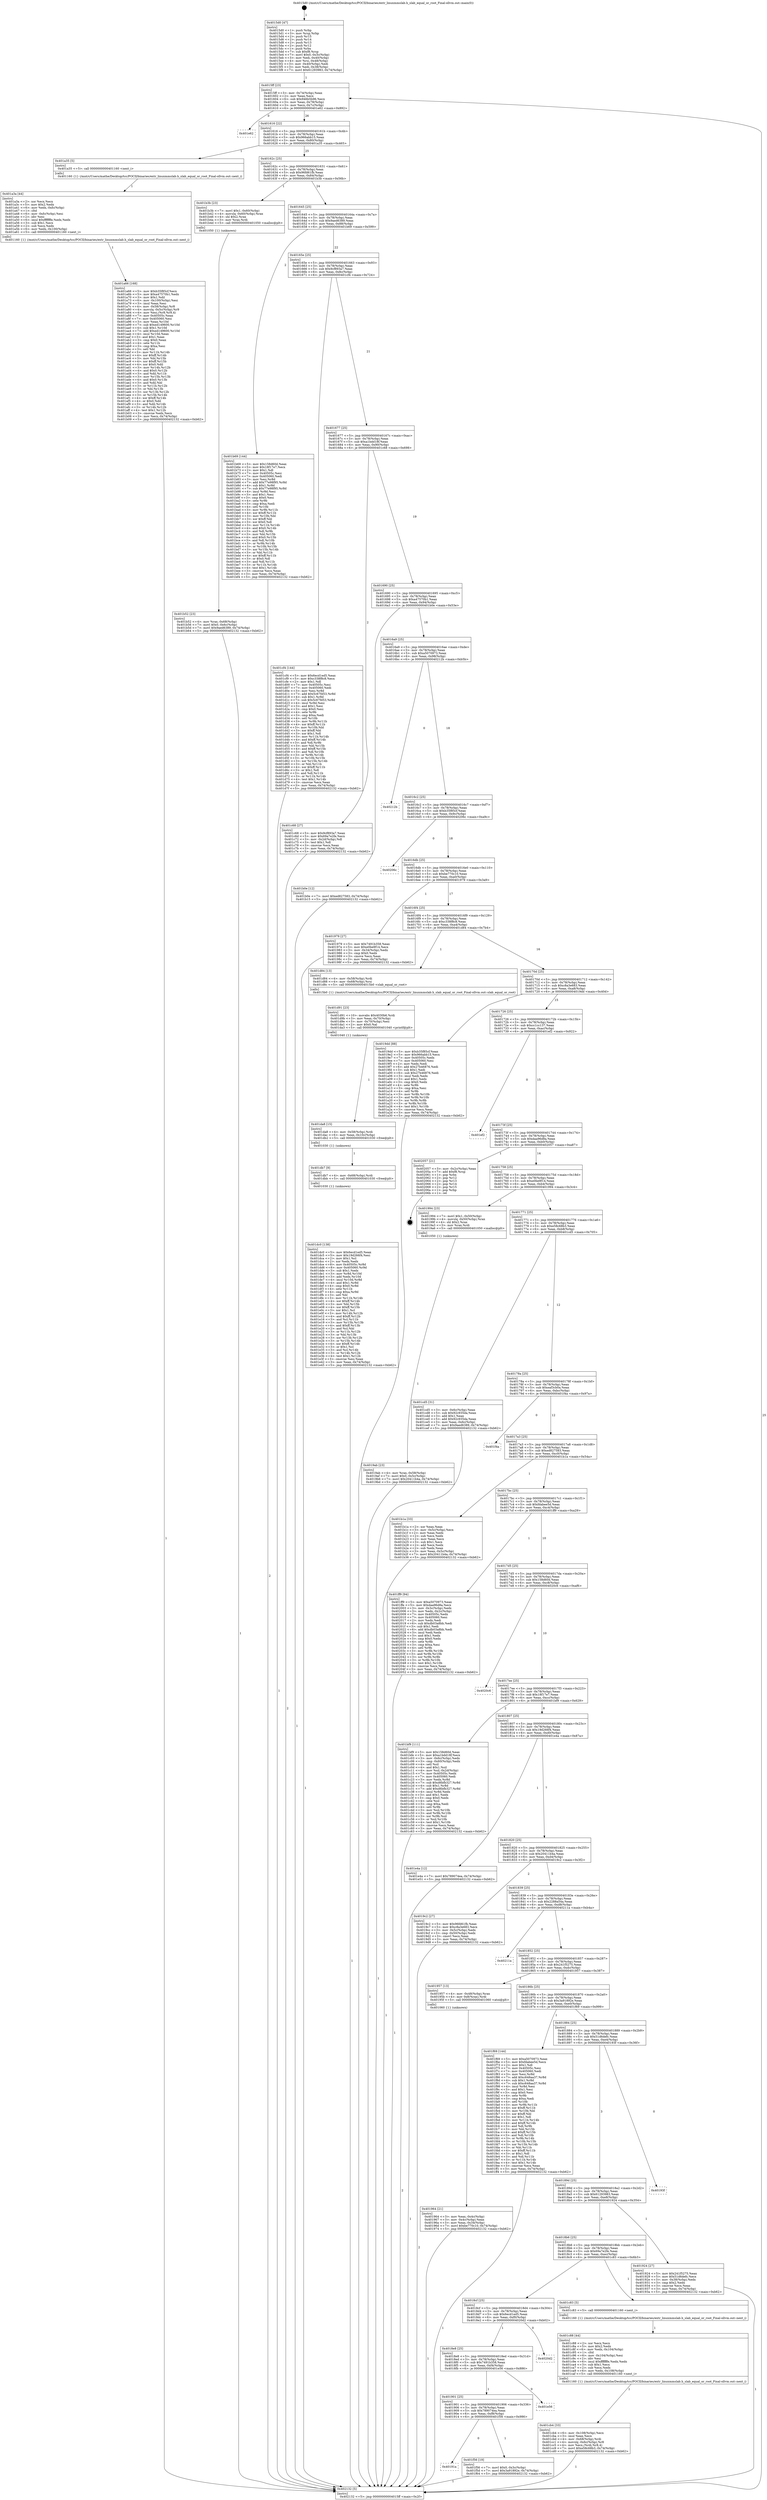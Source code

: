 digraph "0x4015d0" {
  label = "0x4015d0 (/mnt/c/Users/mathe/Desktop/tcc/POCII/binaries/extr_linuxmmslab.h_slab_equal_or_root_Final-ollvm.out::main(0))"
  labelloc = "t"
  node[shape=record]

  Entry [label="",width=0.3,height=0.3,shape=circle,fillcolor=black,style=filled]
  "0x4015ff" [label="{
     0x4015ff [23]\l
     | [instrs]\l
     &nbsp;&nbsp;0x4015ff \<+3\>: mov -0x74(%rbp),%eax\l
     &nbsp;&nbsp;0x401602 \<+2\>: mov %eax,%ecx\l
     &nbsp;&nbsp;0x401604 \<+6\>: sub $0x946b5b96,%ecx\l
     &nbsp;&nbsp;0x40160a \<+3\>: mov %eax,-0x78(%rbp)\l
     &nbsp;&nbsp;0x40160d \<+3\>: mov %ecx,-0x7c(%rbp)\l
     &nbsp;&nbsp;0x401610 \<+6\>: je 0000000000401e62 \<main+0x892\>\l
  }"]
  "0x401e62" [label="{
     0x401e62\l
  }", style=dashed]
  "0x401616" [label="{
     0x401616 [22]\l
     | [instrs]\l
     &nbsp;&nbsp;0x401616 \<+5\>: jmp 000000000040161b \<main+0x4b\>\l
     &nbsp;&nbsp;0x40161b \<+3\>: mov -0x78(%rbp),%eax\l
     &nbsp;&nbsp;0x40161e \<+5\>: sub $0x966abb15,%eax\l
     &nbsp;&nbsp;0x401623 \<+3\>: mov %eax,-0x80(%rbp)\l
     &nbsp;&nbsp;0x401626 \<+6\>: je 0000000000401a35 \<main+0x465\>\l
  }"]
  Exit [label="",width=0.3,height=0.3,shape=circle,fillcolor=black,style=filled,peripheries=2]
  "0x401a35" [label="{
     0x401a35 [5]\l
     | [instrs]\l
     &nbsp;&nbsp;0x401a35 \<+5\>: call 0000000000401160 \<next_i\>\l
     | [calls]\l
     &nbsp;&nbsp;0x401160 \{1\} (/mnt/c/Users/mathe/Desktop/tcc/POCII/binaries/extr_linuxmmslab.h_slab_equal_or_root_Final-ollvm.out::next_i)\l
  }"]
  "0x40162c" [label="{
     0x40162c [25]\l
     | [instrs]\l
     &nbsp;&nbsp;0x40162c \<+5\>: jmp 0000000000401631 \<main+0x61\>\l
     &nbsp;&nbsp;0x401631 \<+3\>: mov -0x78(%rbp),%eax\l
     &nbsp;&nbsp;0x401634 \<+5\>: sub $0x96fd61fb,%eax\l
     &nbsp;&nbsp;0x401639 \<+6\>: mov %eax,-0x84(%rbp)\l
     &nbsp;&nbsp;0x40163f \<+6\>: je 0000000000401b3b \<main+0x56b\>\l
  }"]
  "0x40191a" [label="{
     0x40191a\l
  }", style=dashed]
  "0x401b3b" [label="{
     0x401b3b [23]\l
     | [instrs]\l
     &nbsp;&nbsp;0x401b3b \<+7\>: movl $0x1,-0x60(%rbp)\l
     &nbsp;&nbsp;0x401b42 \<+4\>: movslq -0x60(%rbp),%rax\l
     &nbsp;&nbsp;0x401b46 \<+4\>: shl $0x2,%rax\l
     &nbsp;&nbsp;0x401b4a \<+3\>: mov %rax,%rdi\l
     &nbsp;&nbsp;0x401b4d \<+5\>: call 0000000000401050 \<malloc@plt\>\l
     | [calls]\l
     &nbsp;&nbsp;0x401050 \{1\} (unknown)\l
  }"]
  "0x401645" [label="{
     0x401645 [25]\l
     | [instrs]\l
     &nbsp;&nbsp;0x401645 \<+5\>: jmp 000000000040164a \<main+0x7a\>\l
     &nbsp;&nbsp;0x40164a \<+3\>: mov -0x78(%rbp),%eax\l
     &nbsp;&nbsp;0x40164d \<+5\>: sub $0x9aed6389,%eax\l
     &nbsp;&nbsp;0x401652 \<+6\>: mov %eax,-0x88(%rbp)\l
     &nbsp;&nbsp;0x401658 \<+6\>: je 0000000000401b69 \<main+0x599\>\l
  }"]
  "0x401f56" [label="{
     0x401f56 [19]\l
     | [instrs]\l
     &nbsp;&nbsp;0x401f56 \<+7\>: movl $0x0,-0x3c(%rbp)\l
     &nbsp;&nbsp;0x401f5d \<+7\>: movl $0x3a91892e,-0x74(%rbp)\l
     &nbsp;&nbsp;0x401f64 \<+5\>: jmp 0000000000402132 \<main+0xb62\>\l
  }"]
  "0x401b69" [label="{
     0x401b69 [144]\l
     | [instrs]\l
     &nbsp;&nbsp;0x401b69 \<+5\>: mov $0x158d60d,%eax\l
     &nbsp;&nbsp;0x401b6e \<+5\>: mov $0x18f17e7,%ecx\l
     &nbsp;&nbsp;0x401b73 \<+2\>: mov $0x1,%dl\l
     &nbsp;&nbsp;0x401b75 \<+7\>: mov 0x40505c,%esi\l
     &nbsp;&nbsp;0x401b7c \<+7\>: mov 0x405060,%edi\l
     &nbsp;&nbsp;0x401b83 \<+3\>: mov %esi,%r8d\l
     &nbsp;&nbsp;0x401b86 \<+7\>: add $0x77e98f95,%r8d\l
     &nbsp;&nbsp;0x401b8d \<+4\>: sub $0x1,%r8d\l
     &nbsp;&nbsp;0x401b91 \<+7\>: sub $0x77e98f95,%r8d\l
     &nbsp;&nbsp;0x401b98 \<+4\>: imul %r8d,%esi\l
     &nbsp;&nbsp;0x401b9c \<+3\>: and $0x1,%esi\l
     &nbsp;&nbsp;0x401b9f \<+3\>: cmp $0x0,%esi\l
     &nbsp;&nbsp;0x401ba2 \<+4\>: sete %r9b\l
     &nbsp;&nbsp;0x401ba6 \<+3\>: cmp $0xa,%edi\l
     &nbsp;&nbsp;0x401ba9 \<+4\>: setl %r10b\l
     &nbsp;&nbsp;0x401bad \<+3\>: mov %r9b,%r11b\l
     &nbsp;&nbsp;0x401bb0 \<+4\>: xor $0xff,%r11b\l
     &nbsp;&nbsp;0x401bb4 \<+3\>: mov %r10b,%bl\l
     &nbsp;&nbsp;0x401bb7 \<+3\>: xor $0xff,%bl\l
     &nbsp;&nbsp;0x401bba \<+3\>: xor $0x0,%dl\l
     &nbsp;&nbsp;0x401bbd \<+3\>: mov %r11b,%r14b\l
     &nbsp;&nbsp;0x401bc0 \<+4\>: and $0x0,%r14b\l
     &nbsp;&nbsp;0x401bc4 \<+3\>: and %dl,%r9b\l
     &nbsp;&nbsp;0x401bc7 \<+3\>: mov %bl,%r15b\l
     &nbsp;&nbsp;0x401bca \<+4\>: and $0x0,%r15b\l
     &nbsp;&nbsp;0x401bce \<+3\>: and %dl,%r10b\l
     &nbsp;&nbsp;0x401bd1 \<+3\>: or %r9b,%r14b\l
     &nbsp;&nbsp;0x401bd4 \<+3\>: or %r10b,%r15b\l
     &nbsp;&nbsp;0x401bd7 \<+3\>: xor %r15b,%r14b\l
     &nbsp;&nbsp;0x401bda \<+3\>: or %bl,%r11b\l
     &nbsp;&nbsp;0x401bdd \<+4\>: xor $0xff,%r11b\l
     &nbsp;&nbsp;0x401be1 \<+3\>: or $0x0,%dl\l
     &nbsp;&nbsp;0x401be4 \<+3\>: and %dl,%r11b\l
     &nbsp;&nbsp;0x401be7 \<+3\>: or %r11b,%r14b\l
     &nbsp;&nbsp;0x401bea \<+4\>: test $0x1,%r14b\l
     &nbsp;&nbsp;0x401bee \<+3\>: cmovne %ecx,%eax\l
     &nbsp;&nbsp;0x401bf1 \<+3\>: mov %eax,-0x74(%rbp)\l
     &nbsp;&nbsp;0x401bf4 \<+5\>: jmp 0000000000402132 \<main+0xb62\>\l
  }"]
  "0x40165e" [label="{
     0x40165e [25]\l
     | [instrs]\l
     &nbsp;&nbsp;0x40165e \<+5\>: jmp 0000000000401663 \<main+0x93\>\l
     &nbsp;&nbsp;0x401663 \<+3\>: mov -0x78(%rbp),%eax\l
     &nbsp;&nbsp;0x401666 \<+5\>: sub $0x9cf893a7,%eax\l
     &nbsp;&nbsp;0x40166b \<+6\>: mov %eax,-0x8c(%rbp)\l
     &nbsp;&nbsp;0x401671 \<+6\>: je 0000000000401cf4 \<main+0x724\>\l
  }"]
  "0x401901" [label="{
     0x401901 [25]\l
     | [instrs]\l
     &nbsp;&nbsp;0x401901 \<+5\>: jmp 0000000000401906 \<main+0x336\>\l
     &nbsp;&nbsp;0x401906 \<+3\>: mov -0x78(%rbp),%eax\l
     &nbsp;&nbsp;0x401909 \<+5\>: sub $0x789074ea,%eax\l
     &nbsp;&nbsp;0x40190e \<+6\>: mov %eax,-0xf8(%rbp)\l
     &nbsp;&nbsp;0x401914 \<+6\>: je 0000000000401f56 \<main+0x986\>\l
  }"]
  "0x401cf4" [label="{
     0x401cf4 [144]\l
     | [instrs]\l
     &nbsp;&nbsp;0x401cf4 \<+5\>: mov $0x6ecd1ed5,%eax\l
     &nbsp;&nbsp;0x401cf9 \<+5\>: mov $0xc338f8c8,%ecx\l
     &nbsp;&nbsp;0x401cfe \<+2\>: mov $0x1,%dl\l
     &nbsp;&nbsp;0x401d00 \<+7\>: mov 0x40505c,%esi\l
     &nbsp;&nbsp;0x401d07 \<+7\>: mov 0x405060,%edi\l
     &nbsp;&nbsp;0x401d0e \<+3\>: mov %esi,%r8d\l
     &nbsp;&nbsp;0x401d11 \<+7\>: add $0x5c67fd53,%r8d\l
     &nbsp;&nbsp;0x401d18 \<+4\>: sub $0x1,%r8d\l
     &nbsp;&nbsp;0x401d1c \<+7\>: sub $0x5c67fd53,%r8d\l
     &nbsp;&nbsp;0x401d23 \<+4\>: imul %r8d,%esi\l
     &nbsp;&nbsp;0x401d27 \<+3\>: and $0x1,%esi\l
     &nbsp;&nbsp;0x401d2a \<+3\>: cmp $0x0,%esi\l
     &nbsp;&nbsp;0x401d2d \<+4\>: sete %r9b\l
     &nbsp;&nbsp;0x401d31 \<+3\>: cmp $0xa,%edi\l
     &nbsp;&nbsp;0x401d34 \<+4\>: setl %r10b\l
     &nbsp;&nbsp;0x401d38 \<+3\>: mov %r9b,%r11b\l
     &nbsp;&nbsp;0x401d3b \<+4\>: xor $0xff,%r11b\l
     &nbsp;&nbsp;0x401d3f \<+3\>: mov %r10b,%bl\l
     &nbsp;&nbsp;0x401d42 \<+3\>: xor $0xff,%bl\l
     &nbsp;&nbsp;0x401d45 \<+3\>: xor $0x1,%dl\l
     &nbsp;&nbsp;0x401d48 \<+3\>: mov %r11b,%r14b\l
     &nbsp;&nbsp;0x401d4b \<+4\>: and $0xff,%r14b\l
     &nbsp;&nbsp;0x401d4f \<+3\>: and %dl,%r9b\l
     &nbsp;&nbsp;0x401d52 \<+3\>: mov %bl,%r15b\l
     &nbsp;&nbsp;0x401d55 \<+4\>: and $0xff,%r15b\l
     &nbsp;&nbsp;0x401d59 \<+3\>: and %dl,%r10b\l
     &nbsp;&nbsp;0x401d5c \<+3\>: or %r9b,%r14b\l
     &nbsp;&nbsp;0x401d5f \<+3\>: or %r10b,%r15b\l
     &nbsp;&nbsp;0x401d62 \<+3\>: xor %r15b,%r14b\l
     &nbsp;&nbsp;0x401d65 \<+3\>: or %bl,%r11b\l
     &nbsp;&nbsp;0x401d68 \<+4\>: xor $0xff,%r11b\l
     &nbsp;&nbsp;0x401d6c \<+3\>: or $0x1,%dl\l
     &nbsp;&nbsp;0x401d6f \<+3\>: and %dl,%r11b\l
     &nbsp;&nbsp;0x401d72 \<+3\>: or %r11b,%r14b\l
     &nbsp;&nbsp;0x401d75 \<+4\>: test $0x1,%r14b\l
     &nbsp;&nbsp;0x401d79 \<+3\>: cmovne %ecx,%eax\l
     &nbsp;&nbsp;0x401d7c \<+3\>: mov %eax,-0x74(%rbp)\l
     &nbsp;&nbsp;0x401d7f \<+5\>: jmp 0000000000402132 \<main+0xb62\>\l
  }"]
  "0x401677" [label="{
     0x401677 [25]\l
     | [instrs]\l
     &nbsp;&nbsp;0x401677 \<+5\>: jmp 000000000040167c \<main+0xac\>\l
     &nbsp;&nbsp;0x40167c \<+3\>: mov -0x78(%rbp),%eax\l
     &nbsp;&nbsp;0x40167f \<+5\>: sub $0xa1bdd18f,%eax\l
     &nbsp;&nbsp;0x401684 \<+6\>: mov %eax,-0x90(%rbp)\l
     &nbsp;&nbsp;0x40168a \<+6\>: je 0000000000401c68 \<main+0x698\>\l
  }"]
  "0x401e56" [label="{
     0x401e56\l
  }", style=dashed]
  "0x401c68" [label="{
     0x401c68 [27]\l
     | [instrs]\l
     &nbsp;&nbsp;0x401c68 \<+5\>: mov $0x9cf893a7,%eax\l
     &nbsp;&nbsp;0x401c6d \<+5\>: mov $0x69a7e2fe,%ecx\l
     &nbsp;&nbsp;0x401c72 \<+3\>: mov -0x2d(%rbp),%dl\l
     &nbsp;&nbsp;0x401c75 \<+3\>: test $0x1,%dl\l
     &nbsp;&nbsp;0x401c78 \<+3\>: cmovne %ecx,%eax\l
     &nbsp;&nbsp;0x401c7b \<+3\>: mov %eax,-0x74(%rbp)\l
     &nbsp;&nbsp;0x401c7e \<+5\>: jmp 0000000000402132 \<main+0xb62\>\l
  }"]
  "0x401690" [label="{
     0x401690 [25]\l
     | [instrs]\l
     &nbsp;&nbsp;0x401690 \<+5\>: jmp 0000000000401695 \<main+0xc5\>\l
     &nbsp;&nbsp;0x401695 \<+3\>: mov -0x78(%rbp),%eax\l
     &nbsp;&nbsp;0x401698 \<+5\>: sub $0xa47570b1,%eax\l
     &nbsp;&nbsp;0x40169d \<+6\>: mov %eax,-0x94(%rbp)\l
     &nbsp;&nbsp;0x4016a3 \<+6\>: je 0000000000401b0e \<main+0x53e\>\l
  }"]
  "0x4018e8" [label="{
     0x4018e8 [25]\l
     | [instrs]\l
     &nbsp;&nbsp;0x4018e8 \<+5\>: jmp 00000000004018ed \<main+0x31d\>\l
     &nbsp;&nbsp;0x4018ed \<+3\>: mov -0x78(%rbp),%eax\l
     &nbsp;&nbsp;0x4018f0 \<+5\>: sub $0x7491b358,%eax\l
     &nbsp;&nbsp;0x4018f5 \<+6\>: mov %eax,-0xf4(%rbp)\l
     &nbsp;&nbsp;0x4018fb \<+6\>: je 0000000000401e56 \<main+0x886\>\l
  }"]
  "0x401b0e" [label="{
     0x401b0e [12]\l
     | [instrs]\l
     &nbsp;&nbsp;0x401b0e \<+7\>: movl $0xed827583,-0x74(%rbp)\l
     &nbsp;&nbsp;0x401b15 \<+5\>: jmp 0000000000402132 \<main+0xb62\>\l
  }"]
  "0x4016a9" [label="{
     0x4016a9 [25]\l
     | [instrs]\l
     &nbsp;&nbsp;0x4016a9 \<+5\>: jmp 00000000004016ae \<main+0xde\>\l
     &nbsp;&nbsp;0x4016ae \<+3\>: mov -0x78(%rbp),%eax\l
     &nbsp;&nbsp;0x4016b1 \<+5\>: sub $0xa5070973,%eax\l
     &nbsp;&nbsp;0x4016b6 \<+6\>: mov %eax,-0x98(%rbp)\l
     &nbsp;&nbsp;0x4016bc \<+6\>: je 000000000040212b \<main+0xb5b\>\l
  }"]
  "0x4020d2" [label="{
     0x4020d2\l
  }", style=dashed]
  "0x40212b" [label="{
     0x40212b\l
  }", style=dashed]
  "0x4016c2" [label="{
     0x4016c2 [25]\l
     | [instrs]\l
     &nbsp;&nbsp;0x4016c2 \<+5\>: jmp 00000000004016c7 \<main+0xf7\>\l
     &nbsp;&nbsp;0x4016c7 \<+3\>: mov -0x78(%rbp),%eax\l
     &nbsp;&nbsp;0x4016ca \<+5\>: sub $0xb35f85cf,%eax\l
     &nbsp;&nbsp;0x4016cf \<+6\>: mov %eax,-0x9c(%rbp)\l
     &nbsp;&nbsp;0x4016d5 \<+6\>: je 000000000040206c \<main+0xa9c\>\l
  }"]
  "0x401dc0" [label="{
     0x401dc0 [138]\l
     | [instrs]\l
     &nbsp;&nbsp;0x401dc0 \<+5\>: mov $0x6ecd1ed5,%eax\l
     &nbsp;&nbsp;0x401dc5 \<+5\>: mov $0x19d266f4,%esi\l
     &nbsp;&nbsp;0x401dca \<+2\>: mov $0x1,%cl\l
     &nbsp;&nbsp;0x401dcc \<+2\>: xor %edx,%edx\l
     &nbsp;&nbsp;0x401dce \<+8\>: mov 0x40505c,%r8d\l
     &nbsp;&nbsp;0x401dd6 \<+8\>: mov 0x405060,%r9d\l
     &nbsp;&nbsp;0x401dde \<+3\>: sub $0x1,%edx\l
     &nbsp;&nbsp;0x401de1 \<+3\>: mov %r8d,%r10d\l
     &nbsp;&nbsp;0x401de4 \<+3\>: add %edx,%r10d\l
     &nbsp;&nbsp;0x401de7 \<+4\>: imul %r10d,%r8d\l
     &nbsp;&nbsp;0x401deb \<+4\>: and $0x1,%r8d\l
     &nbsp;&nbsp;0x401def \<+4\>: cmp $0x0,%r8d\l
     &nbsp;&nbsp;0x401df3 \<+4\>: sete %r11b\l
     &nbsp;&nbsp;0x401df7 \<+4\>: cmp $0xa,%r9d\l
     &nbsp;&nbsp;0x401dfb \<+3\>: setl %bl\l
     &nbsp;&nbsp;0x401dfe \<+3\>: mov %r11b,%r14b\l
     &nbsp;&nbsp;0x401e01 \<+4\>: xor $0xff,%r14b\l
     &nbsp;&nbsp;0x401e05 \<+3\>: mov %bl,%r15b\l
     &nbsp;&nbsp;0x401e08 \<+4\>: xor $0xff,%r15b\l
     &nbsp;&nbsp;0x401e0c \<+3\>: xor $0x1,%cl\l
     &nbsp;&nbsp;0x401e0f \<+3\>: mov %r14b,%r12b\l
     &nbsp;&nbsp;0x401e12 \<+4\>: and $0xff,%r12b\l
     &nbsp;&nbsp;0x401e16 \<+3\>: and %cl,%r11b\l
     &nbsp;&nbsp;0x401e19 \<+3\>: mov %r15b,%r13b\l
     &nbsp;&nbsp;0x401e1c \<+4\>: and $0xff,%r13b\l
     &nbsp;&nbsp;0x401e20 \<+2\>: and %cl,%bl\l
     &nbsp;&nbsp;0x401e22 \<+3\>: or %r11b,%r12b\l
     &nbsp;&nbsp;0x401e25 \<+3\>: or %bl,%r13b\l
     &nbsp;&nbsp;0x401e28 \<+3\>: xor %r13b,%r12b\l
     &nbsp;&nbsp;0x401e2b \<+3\>: or %r15b,%r14b\l
     &nbsp;&nbsp;0x401e2e \<+4\>: xor $0xff,%r14b\l
     &nbsp;&nbsp;0x401e32 \<+3\>: or $0x1,%cl\l
     &nbsp;&nbsp;0x401e35 \<+3\>: and %cl,%r14b\l
     &nbsp;&nbsp;0x401e38 \<+3\>: or %r14b,%r12b\l
     &nbsp;&nbsp;0x401e3b \<+4\>: test $0x1,%r12b\l
     &nbsp;&nbsp;0x401e3f \<+3\>: cmovne %esi,%eax\l
     &nbsp;&nbsp;0x401e42 \<+3\>: mov %eax,-0x74(%rbp)\l
     &nbsp;&nbsp;0x401e45 \<+5\>: jmp 0000000000402132 \<main+0xb62\>\l
  }"]
  "0x40206c" [label="{
     0x40206c\l
  }", style=dashed]
  "0x4016db" [label="{
     0x4016db [25]\l
     | [instrs]\l
     &nbsp;&nbsp;0x4016db \<+5\>: jmp 00000000004016e0 \<main+0x110\>\l
     &nbsp;&nbsp;0x4016e0 \<+3\>: mov -0x78(%rbp),%eax\l
     &nbsp;&nbsp;0x4016e3 \<+5\>: sub $0xbe770c10,%eax\l
     &nbsp;&nbsp;0x4016e8 \<+6\>: mov %eax,-0xa0(%rbp)\l
     &nbsp;&nbsp;0x4016ee \<+6\>: je 0000000000401979 \<main+0x3a9\>\l
  }"]
  "0x401db7" [label="{
     0x401db7 [9]\l
     | [instrs]\l
     &nbsp;&nbsp;0x401db7 \<+4\>: mov -0x68(%rbp),%rdi\l
     &nbsp;&nbsp;0x401dbb \<+5\>: call 0000000000401030 \<free@plt\>\l
     | [calls]\l
     &nbsp;&nbsp;0x401030 \{1\} (unknown)\l
  }"]
  "0x401979" [label="{
     0x401979 [27]\l
     | [instrs]\l
     &nbsp;&nbsp;0x401979 \<+5\>: mov $0x7491b358,%eax\l
     &nbsp;&nbsp;0x40197e \<+5\>: mov $0xe0be9f14,%ecx\l
     &nbsp;&nbsp;0x401983 \<+3\>: mov -0x34(%rbp),%edx\l
     &nbsp;&nbsp;0x401986 \<+3\>: cmp $0x0,%edx\l
     &nbsp;&nbsp;0x401989 \<+3\>: cmove %ecx,%eax\l
     &nbsp;&nbsp;0x40198c \<+3\>: mov %eax,-0x74(%rbp)\l
     &nbsp;&nbsp;0x40198f \<+5\>: jmp 0000000000402132 \<main+0xb62\>\l
  }"]
  "0x4016f4" [label="{
     0x4016f4 [25]\l
     | [instrs]\l
     &nbsp;&nbsp;0x4016f4 \<+5\>: jmp 00000000004016f9 \<main+0x129\>\l
     &nbsp;&nbsp;0x4016f9 \<+3\>: mov -0x78(%rbp),%eax\l
     &nbsp;&nbsp;0x4016fc \<+5\>: sub $0xc338f8c8,%eax\l
     &nbsp;&nbsp;0x401701 \<+6\>: mov %eax,-0xa4(%rbp)\l
     &nbsp;&nbsp;0x401707 \<+6\>: je 0000000000401d84 \<main+0x7b4\>\l
  }"]
  "0x401da8" [label="{
     0x401da8 [15]\l
     | [instrs]\l
     &nbsp;&nbsp;0x401da8 \<+4\>: mov -0x58(%rbp),%rdi\l
     &nbsp;&nbsp;0x401dac \<+6\>: mov %eax,-0x10c(%rbp)\l
     &nbsp;&nbsp;0x401db2 \<+5\>: call 0000000000401030 \<free@plt\>\l
     | [calls]\l
     &nbsp;&nbsp;0x401030 \{1\} (unknown)\l
  }"]
  "0x401d84" [label="{
     0x401d84 [13]\l
     | [instrs]\l
     &nbsp;&nbsp;0x401d84 \<+4\>: mov -0x58(%rbp),%rdi\l
     &nbsp;&nbsp;0x401d88 \<+4\>: mov -0x68(%rbp),%rsi\l
     &nbsp;&nbsp;0x401d8c \<+5\>: call 00000000004015b0 \<slab_equal_or_root\>\l
     | [calls]\l
     &nbsp;&nbsp;0x4015b0 \{1\} (/mnt/c/Users/mathe/Desktop/tcc/POCII/binaries/extr_linuxmmslab.h_slab_equal_or_root_Final-ollvm.out::slab_equal_or_root)\l
  }"]
  "0x40170d" [label="{
     0x40170d [25]\l
     | [instrs]\l
     &nbsp;&nbsp;0x40170d \<+5\>: jmp 0000000000401712 \<main+0x142\>\l
     &nbsp;&nbsp;0x401712 \<+3\>: mov -0x78(%rbp),%eax\l
     &nbsp;&nbsp;0x401715 \<+5\>: sub $0xc8a3e683,%eax\l
     &nbsp;&nbsp;0x40171a \<+6\>: mov %eax,-0xa8(%rbp)\l
     &nbsp;&nbsp;0x401720 \<+6\>: je 00000000004019dd \<main+0x40d\>\l
  }"]
  "0x401d91" [label="{
     0x401d91 [23]\l
     | [instrs]\l
     &nbsp;&nbsp;0x401d91 \<+10\>: movabs $0x4030b6,%rdi\l
     &nbsp;&nbsp;0x401d9b \<+3\>: mov %eax,-0x70(%rbp)\l
     &nbsp;&nbsp;0x401d9e \<+3\>: mov -0x70(%rbp),%esi\l
     &nbsp;&nbsp;0x401da1 \<+2\>: mov $0x0,%al\l
     &nbsp;&nbsp;0x401da3 \<+5\>: call 0000000000401040 \<printf@plt\>\l
     | [calls]\l
     &nbsp;&nbsp;0x401040 \{1\} (unknown)\l
  }"]
  "0x4019dd" [label="{
     0x4019dd [88]\l
     | [instrs]\l
     &nbsp;&nbsp;0x4019dd \<+5\>: mov $0xb35f85cf,%eax\l
     &nbsp;&nbsp;0x4019e2 \<+5\>: mov $0x966abb15,%ecx\l
     &nbsp;&nbsp;0x4019e7 \<+7\>: mov 0x40505c,%edx\l
     &nbsp;&nbsp;0x4019ee \<+7\>: mov 0x405060,%esi\l
     &nbsp;&nbsp;0x4019f5 \<+2\>: mov %edx,%edi\l
     &nbsp;&nbsp;0x4019f7 \<+6\>: add $0x27b46876,%edi\l
     &nbsp;&nbsp;0x4019fd \<+3\>: sub $0x1,%edi\l
     &nbsp;&nbsp;0x401a00 \<+6\>: sub $0x27b46876,%edi\l
     &nbsp;&nbsp;0x401a06 \<+3\>: imul %edi,%edx\l
     &nbsp;&nbsp;0x401a09 \<+3\>: and $0x1,%edx\l
     &nbsp;&nbsp;0x401a0c \<+3\>: cmp $0x0,%edx\l
     &nbsp;&nbsp;0x401a0f \<+4\>: sete %r8b\l
     &nbsp;&nbsp;0x401a13 \<+3\>: cmp $0xa,%esi\l
     &nbsp;&nbsp;0x401a16 \<+4\>: setl %r9b\l
     &nbsp;&nbsp;0x401a1a \<+3\>: mov %r8b,%r10b\l
     &nbsp;&nbsp;0x401a1d \<+3\>: and %r9b,%r10b\l
     &nbsp;&nbsp;0x401a20 \<+3\>: xor %r9b,%r8b\l
     &nbsp;&nbsp;0x401a23 \<+3\>: or %r8b,%r10b\l
     &nbsp;&nbsp;0x401a26 \<+4\>: test $0x1,%r10b\l
     &nbsp;&nbsp;0x401a2a \<+3\>: cmovne %ecx,%eax\l
     &nbsp;&nbsp;0x401a2d \<+3\>: mov %eax,-0x74(%rbp)\l
     &nbsp;&nbsp;0x401a30 \<+5\>: jmp 0000000000402132 \<main+0xb62\>\l
  }"]
  "0x401726" [label="{
     0x401726 [25]\l
     | [instrs]\l
     &nbsp;&nbsp;0x401726 \<+5\>: jmp 000000000040172b \<main+0x15b\>\l
     &nbsp;&nbsp;0x40172b \<+3\>: mov -0x78(%rbp),%eax\l
     &nbsp;&nbsp;0x40172e \<+5\>: sub $0xcc1cc137,%eax\l
     &nbsp;&nbsp;0x401733 \<+6\>: mov %eax,-0xac(%rbp)\l
     &nbsp;&nbsp;0x401739 \<+6\>: je 0000000000401ef2 \<main+0x922\>\l
  }"]
  "0x401cb4" [label="{
     0x401cb4 [33]\l
     | [instrs]\l
     &nbsp;&nbsp;0x401cb4 \<+6\>: mov -0x108(%rbp),%ecx\l
     &nbsp;&nbsp;0x401cba \<+3\>: imul %eax,%ecx\l
     &nbsp;&nbsp;0x401cbd \<+4\>: mov -0x68(%rbp),%rdi\l
     &nbsp;&nbsp;0x401cc1 \<+4\>: movslq -0x6c(%rbp),%r8\l
     &nbsp;&nbsp;0x401cc5 \<+4\>: mov %ecx,(%rdi,%r8,4)\l
     &nbsp;&nbsp;0x401cc9 \<+7\>: movl $0xe58c68b3,-0x74(%rbp)\l
     &nbsp;&nbsp;0x401cd0 \<+5\>: jmp 0000000000402132 \<main+0xb62\>\l
  }"]
  "0x401ef2" [label="{
     0x401ef2\l
  }", style=dashed]
  "0x40173f" [label="{
     0x40173f [25]\l
     | [instrs]\l
     &nbsp;&nbsp;0x40173f \<+5\>: jmp 0000000000401744 \<main+0x174\>\l
     &nbsp;&nbsp;0x401744 \<+3\>: mov -0x78(%rbp),%eax\l
     &nbsp;&nbsp;0x401747 \<+5\>: sub $0xdaa96d8a,%eax\l
     &nbsp;&nbsp;0x40174c \<+6\>: mov %eax,-0xb0(%rbp)\l
     &nbsp;&nbsp;0x401752 \<+6\>: je 0000000000402057 \<main+0xa87\>\l
  }"]
  "0x401c88" [label="{
     0x401c88 [44]\l
     | [instrs]\l
     &nbsp;&nbsp;0x401c88 \<+2\>: xor %ecx,%ecx\l
     &nbsp;&nbsp;0x401c8a \<+5\>: mov $0x2,%edx\l
     &nbsp;&nbsp;0x401c8f \<+6\>: mov %edx,-0x104(%rbp)\l
     &nbsp;&nbsp;0x401c95 \<+1\>: cltd\l
     &nbsp;&nbsp;0x401c96 \<+6\>: mov -0x104(%rbp),%esi\l
     &nbsp;&nbsp;0x401c9c \<+2\>: idiv %esi\l
     &nbsp;&nbsp;0x401c9e \<+6\>: imul $0xfffffffe,%edx,%edx\l
     &nbsp;&nbsp;0x401ca4 \<+3\>: sub $0x1,%ecx\l
     &nbsp;&nbsp;0x401ca7 \<+2\>: sub %ecx,%edx\l
     &nbsp;&nbsp;0x401ca9 \<+6\>: mov %edx,-0x108(%rbp)\l
     &nbsp;&nbsp;0x401caf \<+5\>: call 0000000000401160 \<next_i\>\l
     | [calls]\l
     &nbsp;&nbsp;0x401160 \{1\} (/mnt/c/Users/mathe/Desktop/tcc/POCII/binaries/extr_linuxmmslab.h_slab_equal_or_root_Final-ollvm.out::next_i)\l
  }"]
  "0x402057" [label="{
     0x402057 [21]\l
     | [instrs]\l
     &nbsp;&nbsp;0x402057 \<+3\>: mov -0x2c(%rbp),%eax\l
     &nbsp;&nbsp;0x40205a \<+7\>: add $0xf8,%rsp\l
     &nbsp;&nbsp;0x402061 \<+1\>: pop %rbx\l
     &nbsp;&nbsp;0x402062 \<+2\>: pop %r12\l
     &nbsp;&nbsp;0x402064 \<+2\>: pop %r13\l
     &nbsp;&nbsp;0x402066 \<+2\>: pop %r14\l
     &nbsp;&nbsp;0x402068 \<+2\>: pop %r15\l
     &nbsp;&nbsp;0x40206a \<+1\>: pop %rbp\l
     &nbsp;&nbsp;0x40206b \<+1\>: ret\l
  }"]
  "0x401758" [label="{
     0x401758 [25]\l
     | [instrs]\l
     &nbsp;&nbsp;0x401758 \<+5\>: jmp 000000000040175d \<main+0x18d\>\l
     &nbsp;&nbsp;0x40175d \<+3\>: mov -0x78(%rbp),%eax\l
     &nbsp;&nbsp;0x401760 \<+5\>: sub $0xe0be9f14,%eax\l
     &nbsp;&nbsp;0x401765 \<+6\>: mov %eax,-0xb4(%rbp)\l
     &nbsp;&nbsp;0x40176b \<+6\>: je 0000000000401994 \<main+0x3c4\>\l
  }"]
  "0x4018cf" [label="{
     0x4018cf [25]\l
     | [instrs]\l
     &nbsp;&nbsp;0x4018cf \<+5\>: jmp 00000000004018d4 \<main+0x304\>\l
     &nbsp;&nbsp;0x4018d4 \<+3\>: mov -0x78(%rbp),%eax\l
     &nbsp;&nbsp;0x4018d7 \<+5\>: sub $0x6ecd1ed5,%eax\l
     &nbsp;&nbsp;0x4018dc \<+6\>: mov %eax,-0xf0(%rbp)\l
     &nbsp;&nbsp;0x4018e2 \<+6\>: je 00000000004020d2 \<main+0xb02\>\l
  }"]
  "0x401994" [label="{
     0x401994 [23]\l
     | [instrs]\l
     &nbsp;&nbsp;0x401994 \<+7\>: movl $0x1,-0x50(%rbp)\l
     &nbsp;&nbsp;0x40199b \<+4\>: movslq -0x50(%rbp),%rax\l
     &nbsp;&nbsp;0x40199f \<+4\>: shl $0x2,%rax\l
     &nbsp;&nbsp;0x4019a3 \<+3\>: mov %rax,%rdi\l
     &nbsp;&nbsp;0x4019a6 \<+5\>: call 0000000000401050 \<malloc@plt\>\l
     | [calls]\l
     &nbsp;&nbsp;0x401050 \{1\} (unknown)\l
  }"]
  "0x401771" [label="{
     0x401771 [25]\l
     | [instrs]\l
     &nbsp;&nbsp;0x401771 \<+5\>: jmp 0000000000401776 \<main+0x1a6\>\l
     &nbsp;&nbsp;0x401776 \<+3\>: mov -0x78(%rbp),%eax\l
     &nbsp;&nbsp;0x401779 \<+5\>: sub $0xe58c68b3,%eax\l
     &nbsp;&nbsp;0x40177e \<+6\>: mov %eax,-0xb8(%rbp)\l
     &nbsp;&nbsp;0x401784 \<+6\>: je 0000000000401cd5 \<main+0x705\>\l
  }"]
  "0x401c83" [label="{
     0x401c83 [5]\l
     | [instrs]\l
     &nbsp;&nbsp;0x401c83 \<+5\>: call 0000000000401160 \<next_i\>\l
     | [calls]\l
     &nbsp;&nbsp;0x401160 \{1\} (/mnt/c/Users/mathe/Desktop/tcc/POCII/binaries/extr_linuxmmslab.h_slab_equal_or_root_Final-ollvm.out::next_i)\l
  }"]
  "0x401cd5" [label="{
     0x401cd5 [31]\l
     | [instrs]\l
     &nbsp;&nbsp;0x401cd5 \<+3\>: mov -0x6c(%rbp),%eax\l
     &nbsp;&nbsp;0x401cd8 \<+5\>: sub $0x92c935da,%eax\l
     &nbsp;&nbsp;0x401cdd \<+3\>: add $0x1,%eax\l
     &nbsp;&nbsp;0x401ce0 \<+5\>: add $0x92c935da,%eax\l
     &nbsp;&nbsp;0x401ce5 \<+3\>: mov %eax,-0x6c(%rbp)\l
     &nbsp;&nbsp;0x401ce8 \<+7\>: movl $0x9aed6389,-0x74(%rbp)\l
     &nbsp;&nbsp;0x401cef \<+5\>: jmp 0000000000402132 \<main+0xb62\>\l
  }"]
  "0x40178a" [label="{
     0x40178a [25]\l
     | [instrs]\l
     &nbsp;&nbsp;0x40178a \<+5\>: jmp 000000000040178f \<main+0x1bf\>\l
     &nbsp;&nbsp;0x40178f \<+3\>: mov -0x78(%rbp),%eax\l
     &nbsp;&nbsp;0x401792 \<+5\>: sub $0xeaf3cb0a,%eax\l
     &nbsp;&nbsp;0x401797 \<+6\>: mov %eax,-0xbc(%rbp)\l
     &nbsp;&nbsp;0x40179d \<+6\>: je 0000000000401f4a \<main+0x97a\>\l
  }"]
  "0x401b52" [label="{
     0x401b52 [23]\l
     | [instrs]\l
     &nbsp;&nbsp;0x401b52 \<+4\>: mov %rax,-0x68(%rbp)\l
     &nbsp;&nbsp;0x401b56 \<+7\>: movl $0x0,-0x6c(%rbp)\l
     &nbsp;&nbsp;0x401b5d \<+7\>: movl $0x9aed6389,-0x74(%rbp)\l
     &nbsp;&nbsp;0x401b64 \<+5\>: jmp 0000000000402132 \<main+0xb62\>\l
  }"]
  "0x401f4a" [label="{
     0x401f4a\l
  }", style=dashed]
  "0x4017a3" [label="{
     0x4017a3 [25]\l
     | [instrs]\l
     &nbsp;&nbsp;0x4017a3 \<+5\>: jmp 00000000004017a8 \<main+0x1d8\>\l
     &nbsp;&nbsp;0x4017a8 \<+3\>: mov -0x78(%rbp),%eax\l
     &nbsp;&nbsp;0x4017ab \<+5\>: sub $0xed827583,%eax\l
     &nbsp;&nbsp;0x4017b0 \<+6\>: mov %eax,-0xc0(%rbp)\l
     &nbsp;&nbsp;0x4017b6 \<+6\>: je 0000000000401b1a \<main+0x54a\>\l
  }"]
  "0x401a66" [label="{
     0x401a66 [168]\l
     | [instrs]\l
     &nbsp;&nbsp;0x401a66 \<+5\>: mov $0xb35f85cf,%ecx\l
     &nbsp;&nbsp;0x401a6b \<+5\>: mov $0xa47570b1,%edx\l
     &nbsp;&nbsp;0x401a70 \<+3\>: mov $0x1,%dil\l
     &nbsp;&nbsp;0x401a73 \<+6\>: mov -0x100(%rbp),%esi\l
     &nbsp;&nbsp;0x401a79 \<+3\>: imul %eax,%esi\l
     &nbsp;&nbsp;0x401a7c \<+4\>: mov -0x58(%rbp),%r8\l
     &nbsp;&nbsp;0x401a80 \<+4\>: movslq -0x5c(%rbp),%r9\l
     &nbsp;&nbsp;0x401a84 \<+4\>: mov %esi,(%r8,%r9,4)\l
     &nbsp;&nbsp;0x401a88 \<+7\>: mov 0x40505c,%eax\l
     &nbsp;&nbsp;0x401a8f \<+7\>: mov 0x405060,%esi\l
     &nbsp;&nbsp;0x401a96 \<+3\>: mov %eax,%r10d\l
     &nbsp;&nbsp;0x401a99 \<+7\>: sub $0xed149600,%r10d\l
     &nbsp;&nbsp;0x401aa0 \<+4\>: sub $0x1,%r10d\l
     &nbsp;&nbsp;0x401aa4 \<+7\>: add $0xed149600,%r10d\l
     &nbsp;&nbsp;0x401aab \<+4\>: imul %r10d,%eax\l
     &nbsp;&nbsp;0x401aaf \<+3\>: and $0x1,%eax\l
     &nbsp;&nbsp;0x401ab2 \<+3\>: cmp $0x0,%eax\l
     &nbsp;&nbsp;0x401ab5 \<+4\>: sete %r11b\l
     &nbsp;&nbsp;0x401ab9 \<+3\>: cmp $0xa,%esi\l
     &nbsp;&nbsp;0x401abc \<+3\>: setl %bl\l
     &nbsp;&nbsp;0x401abf \<+3\>: mov %r11b,%r14b\l
     &nbsp;&nbsp;0x401ac2 \<+4\>: xor $0xff,%r14b\l
     &nbsp;&nbsp;0x401ac6 \<+3\>: mov %bl,%r15b\l
     &nbsp;&nbsp;0x401ac9 \<+4\>: xor $0xff,%r15b\l
     &nbsp;&nbsp;0x401acd \<+4\>: xor $0x0,%dil\l
     &nbsp;&nbsp;0x401ad1 \<+3\>: mov %r14b,%r12b\l
     &nbsp;&nbsp;0x401ad4 \<+4\>: and $0x0,%r12b\l
     &nbsp;&nbsp;0x401ad8 \<+3\>: and %dil,%r11b\l
     &nbsp;&nbsp;0x401adb \<+3\>: mov %r15b,%r13b\l
     &nbsp;&nbsp;0x401ade \<+4\>: and $0x0,%r13b\l
     &nbsp;&nbsp;0x401ae2 \<+3\>: and %dil,%bl\l
     &nbsp;&nbsp;0x401ae5 \<+3\>: or %r11b,%r12b\l
     &nbsp;&nbsp;0x401ae8 \<+3\>: or %bl,%r13b\l
     &nbsp;&nbsp;0x401aeb \<+3\>: xor %r13b,%r12b\l
     &nbsp;&nbsp;0x401aee \<+3\>: or %r15b,%r14b\l
     &nbsp;&nbsp;0x401af1 \<+4\>: xor $0xff,%r14b\l
     &nbsp;&nbsp;0x401af5 \<+4\>: or $0x0,%dil\l
     &nbsp;&nbsp;0x401af9 \<+3\>: and %dil,%r14b\l
     &nbsp;&nbsp;0x401afc \<+3\>: or %r14b,%r12b\l
     &nbsp;&nbsp;0x401aff \<+4\>: test $0x1,%r12b\l
     &nbsp;&nbsp;0x401b03 \<+3\>: cmovne %edx,%ecx\l
     &nbsp;&nbsp;0x401b06 \<+3\>: mov %ecx,-0x74(%rbp)\l
     &nbsp;&nbsp;0x401b09 \<+5\>: jmp 0000000000402132 \<main+0xb62\>\l
  }"]
  "0x401b1a" [label="{
     0x401b1a [33]\l
     | [instrs]\l
     &nbsp;&nbsp;0x401b1a \<+2\>: xor %eax,%eax\l
     &nbsp;&nbsp;0x401b1c \<+3\>: mov -0x5c(%rbp),%ecx\l
     &nbsp;&nbsp;0x401b1f \<+2\>: mov %eax,%edx\l
     &nbsp;&nbsp;0x401b21 \<+2\>: sub %ecx,%edx\l
     &nbsp;&nbsp;0x401b23 \<+2\>: mov %eax,%ecx\l
     &nbsp;&nbsp;0x401b25 \<+3\>: sub $0x1,%ecx\l
     &nbsp;&nbsp;0x401b28 \<+2\>: add %ecx,%edx\l
     &nbsp;&nbsp;0x401b2a \<+2\>: sub %edx,%eax\l
     &nbsp;&nbsp;0x401b2c \<+3\>: mov %eax,-0x5c(%rbp)\l
     &nbsp;&nbsp;0x401b2f \<+7\>: movl $0x20411b4a,-0x74(%rbp)\l
     &nbsp;&nbsp;0x401b36 \<+5\>: jmp 0000000000402132 \<main+0xb62\>\l
  }"]
  "0x4017bc" [label="{
     0x4017bc [25]\l
     | [instrs]\l
     &nbsp;&nbsp;0x4017bc \<+5\>: jmp 00000000004017c1 \<main+0x1f1\>\l
     &nbsp;&nbsp;0x4017c1 \<+3\>: mov -0x78(%rbp),%eax\l
     &nbsp;&nbsp;0x4017c4 \<+5\>: sub $0xfdabee5d,%eax\l
     &nbsp;&nbsp;0x4017c9 \<+6\>: mov %eax,-0xc4(%rbp)\l
     &nbsp;&nbsp;0x4017cf \<+6\>: je 0000000000401ff9 \<main+0xa29\>\l
  }"]
  "0x401a3a" [label="{
     0x401a3a [44]\l
     | [instrs]\l
     &nbsp;&nbsp;0x401a3a \<+2\>: xor %ecx,%ecx\l
     &nbsp;&nbsp;0x401a3c \<+5\>: mov $0x2,%edx\l
     &nbsp;&nbsp;0x401a41 \<+6\>: mov %edx,-0xfc(%rbp)\l
     &nbsp;&nbsp;0x401a47 \<+1\>: cltd\l
     &nbsp;&nbsp;0x401a48 \<+6\>: mov -0xfc(%rbp),%esi\l
     &nbsp;&nbsp;0x401a4e \<+2\>: idiv %esi\l
     &nbsp;&nbsp;0x401a50 \<+6\>: imul $0xfffffffe,%edx,%edx\l
     &nbsp;&nbsp;0x401a56 \<+3\>: sub $0x1,%ecx\l
     &nbsp;&nbsp;0x401a59 \<+2\>: sub %ecx,%edx\l
     &nbsp;&nbsp;0x401a5b \<+6\>: mov %edx,-0x100(%rbp)\l
     &nbsp;&nbsp;0x401a61 \<+5\>: call 0000000000401160 \<next_i\>\l
     | [calls]\l
     &nbsp;&nbsp;0x401160 \{1\} (/mnt/c/Users/mathe/Desktop/tcc/POCII/binaries/extr_linuxmmslab.h_slab_equal_or_root_Final-ollvm.out::next_i)\l
  }"]
  "0x401ff9" [label="{
     0x401ff9 [94]\l
     | [instrs]\l
     &nbsp;&nbsp;0x401ff9 \<+5\>: mov $0xa5070973,%eax\l
     &nbsp;&nbsp;0x401ffe \<+5\>: mov $0xdaa96d8a,%ecx\l
     &nbsp;&nbsp;0x402003 \<+3\>: mov -0x3c(%rbp),%edx\l
     &nbsp;&nbsp;0x402006 \<+3\>: mov %edx,-0x2c(%rbp)\l
     &nbsp;&nbsp;0x402009 \<+7\>: mov 0x40505c,%edx\l
     &nbsp;&nbsp;0x402010 \<+7\>: mov 0x405060,%esi\l
     &nbsp;&nbsp;0x402017 \<+2\>: mov %edx,%edi\l
     &nbsp;&nbsp;0x402019 \<+6\>: sub $0xdb03a8bb,%edi\l
     &nbsp;&nbsp;0x40201f \<+3\>: sub $0x1,%edi\l
     &nbsp;&nbsp;0x402022 \<+6\>: add $0xdb03a8bb,%edi\l
     &nbsp;&nbsp;0x402028 \<+3\>: imul %edi,%edx\l
     &nbsp;&nbsp;0x40202b \<+3\>: and $0x1,%edx\l
     &nbsp;&nbsp;0x40202e \<+3\>: cmp $0x0,%edx\l
     &nbsp;&nbsp;0x402031 \<+4\>: sete %r8b\l
     &nbsp;&nbsp;0x402035 \<+3\>: cmp $0xa,%esi\l
     &nbsp;&nbsp;0x402038 \<+4\>: setl %r9b\l
     &nbsp;&nbsp;0x40203c \<+3\>: mov %r8b,%r10b\l
     &nbsp;&nbsp;0x40203f \<+3\>: and %r9b,%r10b\l
     &nbsp;&nbsp;0x402042 \<+3\>: xor %r9b,%r8b\l
     &nbsp;&nbsp;0x402045 \<+3\>: or %r8b,%r10b\l
     &nbsp;&nbsp;0x402048 \<+4\>: test $0x1,%r10b\l
     &nbsp;&nbsp;0x40204c \<+3\>: cmovne %ecx,%eax\l
     &nbsp;&nbsp;0x40204f \<+3\>: mov %eax,-0x74(%rbp)\l
     &nbsp;&nbsp;0x402052 \<+5\>: jmp 0000000000402132 \<main+0xb62\>\l
  }"]
  "0x4017d5" [label="{
     0x4017d5 [25]\l
     | [instrs]\l
     &nbsp;&nbsp;0x4017d5 \<+5\>: jmp 00000000004017da \<main+0x20a\>\l
     &nbsp;&nbsp;0x4017da \<+3\>: mov -0x78(%rbp),%eax\l
     &nbsp;&nbsp;0x4017dd \<+5\>: sub $0x158d60d,%eax\l
     &nbsp;&nbsp;0x4017e2 \<+6\>: mov %eax,-0xc8(%rbp)\l
     &nbsp;&nbsp;0x4017e8 \<+6\>: je 00000000004020c6 \<main+0xaf6\>\l
  }"]
  "0x4019ab" [label="{
     0x4019ab [23]\l
     | [instrs]\l
     &nbsp;&nbsp;0x4019ab \<+4\>: mov %rax,-0x58(%rbp)\l
     &nbsp;&nbsp;0x4019af \<+7\>: movl $0x0,-0x5c(%rbp)\l
     &nbsp;&nbsp;0x4019b6 \<+7\>: movl $0x20411b4a,-0x74(%rbp)\l
     &nbsp;&nbsp;0x4019bd \<+5\>: jmp 0000000000402132 \<main+0xb62\>\l
  }"]
  "0x4020c6" [label="{
     0x4020c6\l
  }", style=dashed]
  "0x4017ee" [label="{
     0x4017ee [25]\l
     | [instrs]\l
     &nbsp;&nbsp;0x4017ee \<+5\>: jmp 00000000004017f3 \<main+0x223\>\l
     &nbsp;&nbsp;0x4017f3 \<+3\>: mov -0x78(%rbp),%eax\l
     &nbsp;&nbsp;0x4017f6 \<+5\>: sub $0x18f17e7,%eax\l
     &nbsp;&nbsp;0x4017fb \<+6\>: mov %eax,-0xcc(%rbp)\l
     &nbsp;&nbsp;0x401801 \<+6\>: je 0000000000401bf9 \<main+0x629\>\l
  }"]
  "0x401964" [label="{
     0x401964 [21]\l
     | [instrs]\l
     &nbsp;&nbsp;0x401964 \<+3\>: mov %eax,-0x4c(%rbp)\l
     &nbsp;&nbsp;0x401967 \<+3\>: mov -0x4c(%rbp),%eax\l
     &nbsp;&nbsp;0x40196a \<+3\>: mov %eax,-0x34(%rbp)\l
     &nbsp;&nbsp;0x40196d \<+7\>: movl $0xbe770c10,-0x74(%rbp)\l
     &nbsp;&nbsp;0x401974 \<+5\>: jmp 0000000000402132 \<main+0xb62\>\l
  }"]
  "0x401bf9" [label="{
     0x401bf9 [111]\l
     | [instrs]\l
     &nbsp;&nbsp;0x401bf9 \<+5\>: mov $0x158d60d,%eax\l
     &nbsp;&nbsp;0x401bfe \<+5\>: mov $0xa1bdd18f,%ecx\l
     &nbsp;&nbsp;0x401c03 \<+3\>: mov -0x6c(%rbp),%edx\l
     &nbsp;&nbsp;0x401c06 \<+3\>: cmp -0x60(%rbp),%edx\l
     &nbsp;&nbsp;0x401c09 \<+4\>: setl %sil\l
     &nbsp;&nbsp;0x401c0d \<+4\>: and $0x1,%sil\l
     &nbsp;&nbsp;0x401c11 \<+4\>: mov %sil,-0x2d(%rbp)\l
     &nbsp;&nbsp;0x401c15 \<+7\>: mov 0x40505c,%edx\l
     &nbsp;&nbsp;0x401c1c \<+7\>: mov 0x405060,%edi\l
     &nbsp;&nbsp;0x401c23 \<+3\>: mov %edx,%r8d\l
     &nbsp;&nbsp;0x401c26 \<+7\>: sub $0xd6bfb327,%r8d\l
     &nbsp;&nbsp;0x401c2d \<+4\>: sub $0x1,%r8d\l
     &nbsp;&nbsp;0x401c31 \<+7\>: add $0xd6bfb327,%r8d\l
     &nbsp;&nbsp;0x401c38 \<+4\>: imul %r8d,%edx\l
     &nbsp;&nbsp;0x401c3c \<+3\>: and $0x1,%edx\l
     &nbsp;&nbsp;0x401c3f \<+3\>: cmp $0x0,%edx\l
     &nbsp;&nbsp;0x401c42 \<+4\>: sete %sil\l
     &nbsp;&nbsp;0x401c46 \<+3\>: cmp $0xa,%edi\l
     &nbsp;&nbsp;0x401c49 \<+4\>: setl %r9b\l
     &nbsp;&nbsp;0x401c4d \<+3\>: mov %sil,%r10b\l
     &nbsp;&nbsp;0x401c50 \<+3\>: and %r9b,%r10b\l
     &nbsp;&nbsp;0x401c53 \<+3\>: xor %r9b,%sil\l
     &nbsp;&nbsp;0x401c56 \<+3\>: or %sil,%r10b\l
     &nbsp;&nbsp;0x401c59 \<+4\>: test $0x1,%r10b\l
     &nbsp;&nbsp;0x401c5d \<+3\>: cmovne %ecx,%eax\l
     &nbsp;&nbsp;0x401c60 \<+3\>: mov %eax,-0x74(%rbp)\l
     &nbsp;&nbsp;0x401c63 \<+5\>: jmp 0000000000402132 \<main+0xb62\>\l
  }"]
  "0x401807" [label="{
     0x401807 [25]\l
     | [instrs]\l
     &nbsp;&nbsp;0x401807 \<+5\>: jmp 000000000040180c \<main+0x23c\>\l
     &nbsp;&nbsp;0x40180c \<+3\>: mov -0x78(%rbp),%eax\l
     &nbsp;&nbsp;0x40180f \<+5\>: sub $0x19d266f4,%eax\l
     &nbsp;&nbsp;0x401814 \<+6\>: mov %eax,-0xd0(%rbp)\l
     &nbsp;&nbsp;0x40181a \<+6\>: je 0000000000401e4a \<main+0x87a\>\l
  }"]
  "0x4015d0" [label="{
     0x4015d0 [47]\l
     | [instrs]\l
     &nbsp;&nbsp;0x4015d0 \<+1\>: push %rbp\l
     &nbsp;&nbsp;0x4015d1 \<+3\>: mov %rsp,%rbp\l
     &nbsp;&nbsp;0x4015d4 \<+2\>: push %r15\l
     &nbsp;&nbsp;0x4015d6 \<+2\>: push %r14\l
     &nbsp;&nbsp;0x4015d8 \<+2\>: push %r13\l
     &nbsp;&nbsp;0x4015da \<+2\>: push %r12\l
     &nbsp;&nbsp;0x4015dc \<+1\>: push %rbx\l
     &nbsp;&nbsp;0x4015dd \<+7\>: sub $0xf8,%rsp\l
     &nbsp;&nbsp;0x4015e4 \<+7\>: movl $0x0,-0x3c(%rbp)\l
     &nbsp;&nbsp;0x4015eb \<+3\>: mov %edi,-0x40(%rbp)\l
     &nbsp;&nbsp;0x4015ee \<+4\>: mov %rsi,-0x48(%rbp)\l
     &nbsp;&nbsp;0x4015f2 \<+3\>: mov -0x40(%rbp),%edi\l
     &nbsp;&nbsp;0x4015f5 \<+3\>: mov %edi,-0x38(%rbp)\l
     &nbsp;&nbsp;0x4015f8 \<+7\>: movl $0x61293983,-0x74(%rbp)\l
  }"]
  "0x401e4a" [label="{
     0x401e4a [12]\l
     | [instrs]\l
     &nbsp;&nbsp;0x401e4a \<+7\>: movl $0x789074ea,-0x74(%rbp)\l
     &nbsp;&nbsp;0x401e51 \<+5\>: jmp 0000000000402132 \<main+0xb62\>\l
  }"]
  "0x401820" [label="{
     0x401820 [25]\l
     | [instrs]\l
     &nbsp;&nbsp;0x401820 \<+5\>: jmp 0000000000401825 \<main+0x255\>\l
     &nbsp;&nbsp;0x401825 \<+3\>: mov -0x78(%rbp),%eax\l
     &nbsp;&nbsp;0x401828 \<+5\>: sub $0x20411b4a,%eax\l
     &nbsp;&nbsp;0x40182d \<+6\>: mov %eax,-0xd4(%rbp)\l
     &nbsp;&nbsp;0x401833 \<+6\>: je 00000000004019c2 \<main+0x3f2\>\l
  }"]
  "0x402132" [label="{
     0x402132 [5]\l
     | [instrs]\l
     &nbsp;&nbsp;0x402132 \<+5\>: jmp 00000000004015ff \<main+0x2f\>\l
  }"]
  "0x4019c2" [label="{
     0x4019c2 [27]\l
     | [instrs]\l
     &nbsp;&nbsp;0x4019c2 \<+5\>: mov $0x96fd61fb,%eax\l
     &nbsp;&nbsp;0x4019c7 \<+5\>: mov $0xc8a3e683,%ecx\l
     &nbsp;&nbsp;0x4019cc \<+3\>: mov -0x5c(%rbp),%edx\l
     &nbsp;&nbsp;0x4019cf \<+3\>: cmp -0x50(%rbp),%edx\l
     &nbsp;&nbsp;0x4019d2 \<+3\>: cmovl %ecx,%eax\l
     &nbsp;&nbsp;0x4019d5 \<+3\>: mov %eax,-0x74(%rbp)\l
     &nbsp;&nbsp;0x4019d8 \<+5\>: jmp 0000000000402132 \<main+0xb62\>\l
  }"]
  "0x401839" [label="{
     0x401839 [25]\l
     | [instrs]\l
     &nbsp;&nbsp;0x401839 \<+5\>: jmp 000000000040183e \<main+0x26e\>\l
     &nbsp;&nbsp;0x40183e \<+3\>: mov -0x78(%rbp),%eax\l
     &nbsp;&nbsp;0x401841 \<+5\>: sub $0x2288a54a,%eax\l
     &nbsp;&nbsp;0x401846 \<+6\>: mov %eax,-0xd8(%rbp)\l
     &nbsp;&nbsp;0x40184c \<+6\>: je 000000000040211a \<main+0xb4a\>\l
  }"]
  "0x4018b6" [label="{
     0x4018b6 [25]\l
     | [instrs]\l
     &nbsp;&nbsp;0x4018b6 \<+5\>: jmp 00000000004018bb \<main+0x2eb\>\l
     &nbsp;&nbsp;0x4018bb \<+3\>: mov -0x78(%rbp),%eax\l
     &nbsp;&nbsp;0x4018be \<+5\>: sub $0x69a7e2fe,%eax\l
     &nbsp;&nbsp;0x4018c3 \<+6\>: mov %eax,-0xec(%rbp)\l
     &nbsp;&nbsp;0x4018c9 \<+6\>: je 0000000000401c83 \<main+0x6b3\>\l
  }"]
  "0x40211a" [label="{
     0x40211a\l
  }", style=dashed]
  "0x401852" [label="{
     0x401852 [25]\l
     | [instrs]\l
     &nbsp;&nbsp;0x401852 \<+5\>: jmp 0000000000401857 \<main+0x287\>\l
     &nbsp;&nbsp;0x401857 \<+3\>: mov -0x78(%rbp),%eax\l
     &nbsp;&nbsp;0x40185a \<+5\>: sub $0x241f5275,%eax\l
     &nbsp;&nbsp;0x40185f \<+6\>: mov %eax,-0xdc(%rbp)\l
     &nbsp;&nbsp;0x401865 \<+6\>: je 0000000000401957 \<main+0x387\>\l
  }"]
  "0x401924" [label="{
     0x401924 [27]\l
     | [instrs]\l
     &nbsp;&nbsp;0x401924 \<+5\>: mov $0x241f5275,%eax\l
     &nbsp;&nbsp;0x401929 \<+5\>: mov $0x51d6defc,%ecx\l
     &nbsp;&nbsp;0x40192e \<+3\>: mov -0x38(%rbp),%edx\l
     &nbsp;&nbsp;0x401931 \<+3\>: cmp $0x2,%edx\l
     &nbsp;&nbsp;0x401934 \<+3\>: cmovne %ecx,%eax\l
     &nbsp;&nbsp;0x401937 \<+3\>: mov %eax,-0x74(%rbp)\l
     &nbsp;&nbsp;0x40193a \<+5\>: jmp 0000000000402132 \<main+0xb62\>\l
  }"]
  "0x401957" [label="{
     0x401957 [13]\l
     | [instrs]\l
     &nbsp;&nbsp;0x401957 \<+4\>: mov -0x48(%rbp),%rax\l
     &nbsp;&nbsp;0x40195b \<+4\>: mov 0x8(%rax),%rdi\l
     &nbsp;&nbsp;0x40195f \<+5\>: call 0000000000401060 \<atoi@plt\>\l
     | [calls]\l
     &nbsp;&nbsp;0x401060 \{1\} (unknown)\l
  }"]
  "0x40186b" [label="{
     0x40186b [25]\l
     | [instrs]\l
     &nbsp;&nbsp;0x40186b \<+5\>: jmp 0000000000401870 \<main+0x2a0\>\l
     &nbsp;&nbsp;0x401870 \<+3\>: mov -0x78(%rbp),%eax\l
     &nbsp;&nbsp;0x401873 \<+5\>: sub $0x3a91892e,%eax\l
     &nbsp;&nbsp;0x401878 \<+6\>: mov %eax,-0xe0(%rbp)\l
     &nbsp;&nbsp;0x40187e \<+6\>: je 0000000000401f69 \<main+0x999\>\l
  }"]
  "0x40189d" [label="{
     0x40189d [25]\l
     | [instrs]\l
     &nbsp;&nbsp;0x40189d \<+5\>: jmp 00000000004018a2 \<main+0x2d2\>\l
     &nbsp;&nbsp;0x4018a2 \<+3\>: mov -0x78(%rbp),%eax\l
     &nbsp;&nbsp;0x4018a5 \<+5\>: sub $0x61293983,%eax\l
     &nbsp;&nbsp;0x4018aa \<+6\>: mov %eax,-0xe8(%rbp)\l
     &nbsp;&nbsp;0x4018b0 \<+6\>: je 0000000000401924 \<main+0x354\>\l
  }"]
  "0x401f69" [label="{
     0x401f69 [144]\l
     | [instrs]\l
     &nbsp;&nbsp;0x401f69 \<+5\>: mov $0xa5070973,%eax\l
     &nbsp;&nbsp;0x401f6e \<+5\>: mov $0xfdabee5d,%ecx\l
     &nbsp;&nbsp;0x401f73 \<+2\>: mov $0x1,%dl\l
     &nbsp;&nbsp;0x401f75 \<+7\>: mov 0x40505c,%esi\l
     &nbsp;&nbsp;0x401f7c \<+7\>: mov 0x405060,%edi\l
     &nbsp;&nbsp;0x401f83 \<+3\>: mov %esi,%r8d\l
     &nbsp;&nbsp;0x401f86 \<+7\>: add $0xc648aa37,%r8d\l
     &nbsp;&nbsp;0x401f8d \<+4\>: sub $0x1,%r8d\l
     &nbsp;&nbsp;0x401f91 \<+7\>: sub $0xc648aa37,%r8d\l
     &nbsp;&nbsp;0x401f98 \<+4\>: imul %r8d,%esi\l
     &nbsp;&nbsp;0x401f9c \<+3\>: and $0x1,%esi\l
     &nbsp;&nbsp;0x401f9f \<+3\>: cmp $0x0,%esi\l
     &nbsp;&nbsp;0x401fa2 \<+4\>: sete %r9b\l
     &nbsp;&nbsp;0x401fa6 \<+3\>: cmp $0xa,%edi\l
     &nbsp;&nbsp;0x401fa9 \<+4\>: setl %r10b\l
     &nbsp;&nbsp;0x401fad \<+3\>: mov %r9b,%r11b\l
     &nbsp;&nbsp;0x401fb0 \<+4\>: xor $0xff,%r11b\l
     &nbsp;&nbsp;0x401fb4 \<+3\>: mov %r10b,%bl\l
     &nbsp;&nbsp;0x401fb7 \<+3\>: xor $0xff,%bl\l
     &nbsp;&nbsp;0x401fba \<+3\>: xor $0x1,%dl\l
     &nbsp;&nbsp;0x401fbd \<+3\>: mov %r11b,%r14b\l
     &nbsp;&nbsp;0x401fc0 \<+4\>: and $0xff,%r14b\l
     &nbsp;&nbsp;0x401fc4 \<+3\>: and %dl,%r9b\l
     &nbsp;&nbsp;0x401fc7 \<+3\>: mov %bl,%r15b\l
     &nbsp;&nbsp;0x401fca \<+4\>: and $0xff,%r15b\l
     &nbsp;&nbsp;0x401fce \<+3\>: and %dl,%r10b\l
     &nbsp;&nbsp;0x401fd1 \<+3\>: or %r9b,%r14b\l
     &nbsp;&nbsp;0x401fd4 \<+3\>: or %r10b,%r15b\l
     &nbsp;&nbsp;0x401fd7 \<+3\>: xor %r15b,%r14b\l
     &nbsp;&nbsp;0x401fda \<+3\>: or %bl,%r11b\l
     &nbsp;&nbsp;0x401fdd \<+4\>: xor $0xff,%r11b\l
     &nbsp;&nbsp;0x401fe1 \<+3\>: or $0x1,%dl\l
     &nbsp;&nbsp;0x401fe4 \<+3\>: and %dl,%r11b\l
     &nbsp;&nbsp;0x401fe7 \<+3\>: or %r11b,%r14b\l
     &nbsp;&nbsp;0x401fea \<+4\>: test $0x1,%r14b\l
     &nbsp;&nbsp;0x401fee \<+3\>: cmovne %ecx,%eax\l
     &nbsp;&nbsp;0x401ff1 \<+3\>: mov %eax,-0x74(%rbp)\l
     &nbsp;&nbsp;0x401ff4 \<+5\>: jmp 0000000000402132 \<main+0xb62\>\l
  }"]
  "0x401884" [label="{
     0x401884 [25]\l
     | [instrs]\l
     &nbsp;&nbsp;0x401884 \<+5\>: jmp 0000000000401889 \<main+0x2b9\>\l
     &nbsp;&nbsp;0x401889 \<+3\>: mov -0x78(%rbp),%eax\l
     &nbsp;&nbsp;0x40188c \<+5\>: sub $0x51d6defc,%eax\l
     &nbsp;&nbsp;0x401891 \<+6\>: mov %eax,-0xe4(%rbp)\l
     &nbsp;&nbsp;0x401897 \<+6\>: je 000000000040193f \<main+0x36f\>\l
  }"]
  "0x40193f" [label="{
     0x40193f\l
  }", style=dashed]
  Entry -> "0x4015d0" [label=" 1"]
  "0x4015ff" -> "0x401e62" [label=" 0"]
  "0x4015ff" -> "0x401616" [label=" 26"]
  "0x402057" -> Exit [label=" 1"]
  "0x401616" -> "0x401a35" [label=" 1"]
  "0x401616" -> "0x40162c" [label=" 25"]
  "0x401ff9" -> "0x402132" [label=" 1"]
  "0x40162c" -> "0x401b3b" [label=" 1"]
  "0x40162c" -> "0x401645" [label=" 24"]
  "0x401f69" -> "0x402132" [label=" 1"]
  "0x401645" -> "0x401b69" [label=" 2"]
  "0x401645" -> "0x40165e" [label=" 22"]
  "0x401f56" -> "0x402132" [label=" 1"]
  "0x40165e" -> "0x401cf4" [label=" 1"]
  "0x40165e" -> "0x401677" [label=" 21"]
  "0x401901" -> "0x401f56" [label=" 1"]
  "0x401677" -> "0x401c68" [label=" 2"]
  "0x401677" -> "0x401690" [label=" 19"]
  "0x401901" -> "0x40191a" [label=" 0"]
  "0x401690" -> "0x401b0e" [label=" 1"]
  "0x401690" -> "0x4016a9" [label=" 18"]
  "0x4018e8" -> "0x401e56" [label=" 0"]
  "0x4016a9" -> "0x40212b" [label=" 0"]
  "0x4016a9" -> "0x4016c2" [label=" 18"]
  "0x4018e8" -> "0x401901" [label=" 1"]
  "0x4016c2" -> "0x40206c" [label=" 0"]
  "0x4016c2" -> "0x4016db" [label=" 18"]
  "0x4018cf" -> "0x4020d2" [label=" 0"]
  "0x4016db" -> "0x401979" [label=" 1"]
  "0x4016db" -> "0x4016f4" [label=" 17"]
  "0x4018cf" -> "0x4018e8" [label=" 1"]
  "0x4016f4" -> "0x401d84" [label=" 1"]
  "0x4016f4" -> "0x40170d" [label=" 16"]
  "0x401e4a" -> "0x402132" [label=" 1"]
  "0x40170d" -> "0x4019dd" [label=" 1"]
  "0x40170d" -> "0x401726" [label=" 15"]
  "0x401dc0" -> "0x402132" [label=" 1"]
  "0x401726" -> "0x401ef2" [label=" 0"]
  "0x401726" -> "0x40173f" [label=" 15"]
  "0x401db7" -> "0x401dc0" [label=" 1"]
  "0x40173f" -> "0x402057" [label=" 1"]
  "0x40173f" -> "0x401758" [label=" 14"]
  "0x401da8" -> "0x401db7" [label=" 1"]
  "0x401758" -> "0x401994" [label=" 1"]
  "0x401758" -> "0x401771" [label=" 13"]
  "0x401d91" -> "0x401da8" [label=" 1"]
  "0x401771" -> "0x401cd5" [label=" 1"]
  "0x401771" -> "0x40178a" [label=" 12"]
  "0x401d84" -> "0x401d91" [label=" 1"]
  "0x40178a" -> "0x401f4a" [label=" 0"]
  "0x40178a" -> "0x4017a3" [label=" 12"]
  "0x401cd5" -> "0x402132" [label=" 1"]
  "0x4017a3" -> "0x401b1a" [label=" 1"]
  "0x4017a3" -> "0x4017bc" [label=" 11"]
  "0x401cb4" -> "0x402132" [label=" 1"]
  "0x4017bc" -> "0x401ff9" [label=" 1"]
  "0x4017bc" -> "0x4017d5" [label=" 10"]
  "0x401c88" -> "0x401cb4" [label=" 1"]
  "0x4017d5" -> "0x4020c6" [label=" 0"]
  "0x4017d5" -> "0x4017ee" [label=" 10"]
  "0x401c83" -> "0x401c88" [label=" 1"]
  "0x4017ee" -> "0x401bf9" [label=" 2"]
  "0x4017ee" -> "0x401807" [label=" 8"]
  "0x4018b6" -> "0x4018cf" [label=" 1"]
  "0x401807" -> "0x401e4a" [label=" 1"]
  "0x401807" -> "0x401820" [label=" 7"]
  "0x4018b6" -> "0x401c83" [label=" 1"]
  "0x401820" -> "0x4019c2" [label=" 2"]
  "0x401820" -> "0x401839" [label=" 5"]
  "0x401cf4" -> "0x402132" [label=" 1"]
  "0x401839" -> "0x40211a" [label=" 0"]
  "0x401839" -> "0x401852" [label=" 5"]
  "0x401c68" -> "0x402132" [label=" 2"]
  "0x401852" -> "0x401957" [label=" 1"]
  "0x401852" -> "0x40186b" [label=" 4"]
  "0x401bf9" -> "0x402132" [label=" 2"]
  "0x40186b" -> "0x401f69" [label=" 1"]
  "0x40186b" -> "0x401884" [label=" 3"]
  "0x401b52" -> "0x402132" [label=" 1"]
  "0x401884" -> "0x40193f" [label=" 0"]
  "0x401884" -> "0x40189d" [label=" 3"]
  "0x401b69" -> "0x402132" [label=" 2"]
  "0x40189d" -> "0x401924" [label=" 1"]
  "0x40189d" -> "0x4018b6" [label=" 2"]
  "0x401924" -> "0x402132" [label=" 1"]
  "0x4015d0" -> "0x4015ff" [label=" 1"]
  "0x402132" -> "0x4015ff" [label=" 25"]
  "0x401957" -> "0x401964" [label=" 1"]
  "0x401964" -> "0x402132" [label=" 1"]
  "0x401979" -> "0x402132" [label=" 1"]
  "0x401994" -> "0x4019ab" [label=" 1"]
  "0x4019ab" -> "0x402132" [label=" 1"]
  "0x4019c2" -> "0x402132" [label=" 2"]
  "0x4019dd" -> "0x402132" [label=" 1"]
  "0x401a35" -> "0x401a3a" [label=" 1"]
  "0x401a3a" -> "0x401a66" [label=" 1"]
  "0x401a66" -> "0x402132" [label=" 1"]
  "0x401b0e" -> "0x402132" [label=" 1"]
  "0x401b1a" -> "0x402132" [label=" 1"]
  "0x401b3b" -> "0x401b52" [label=" 1"]
}
